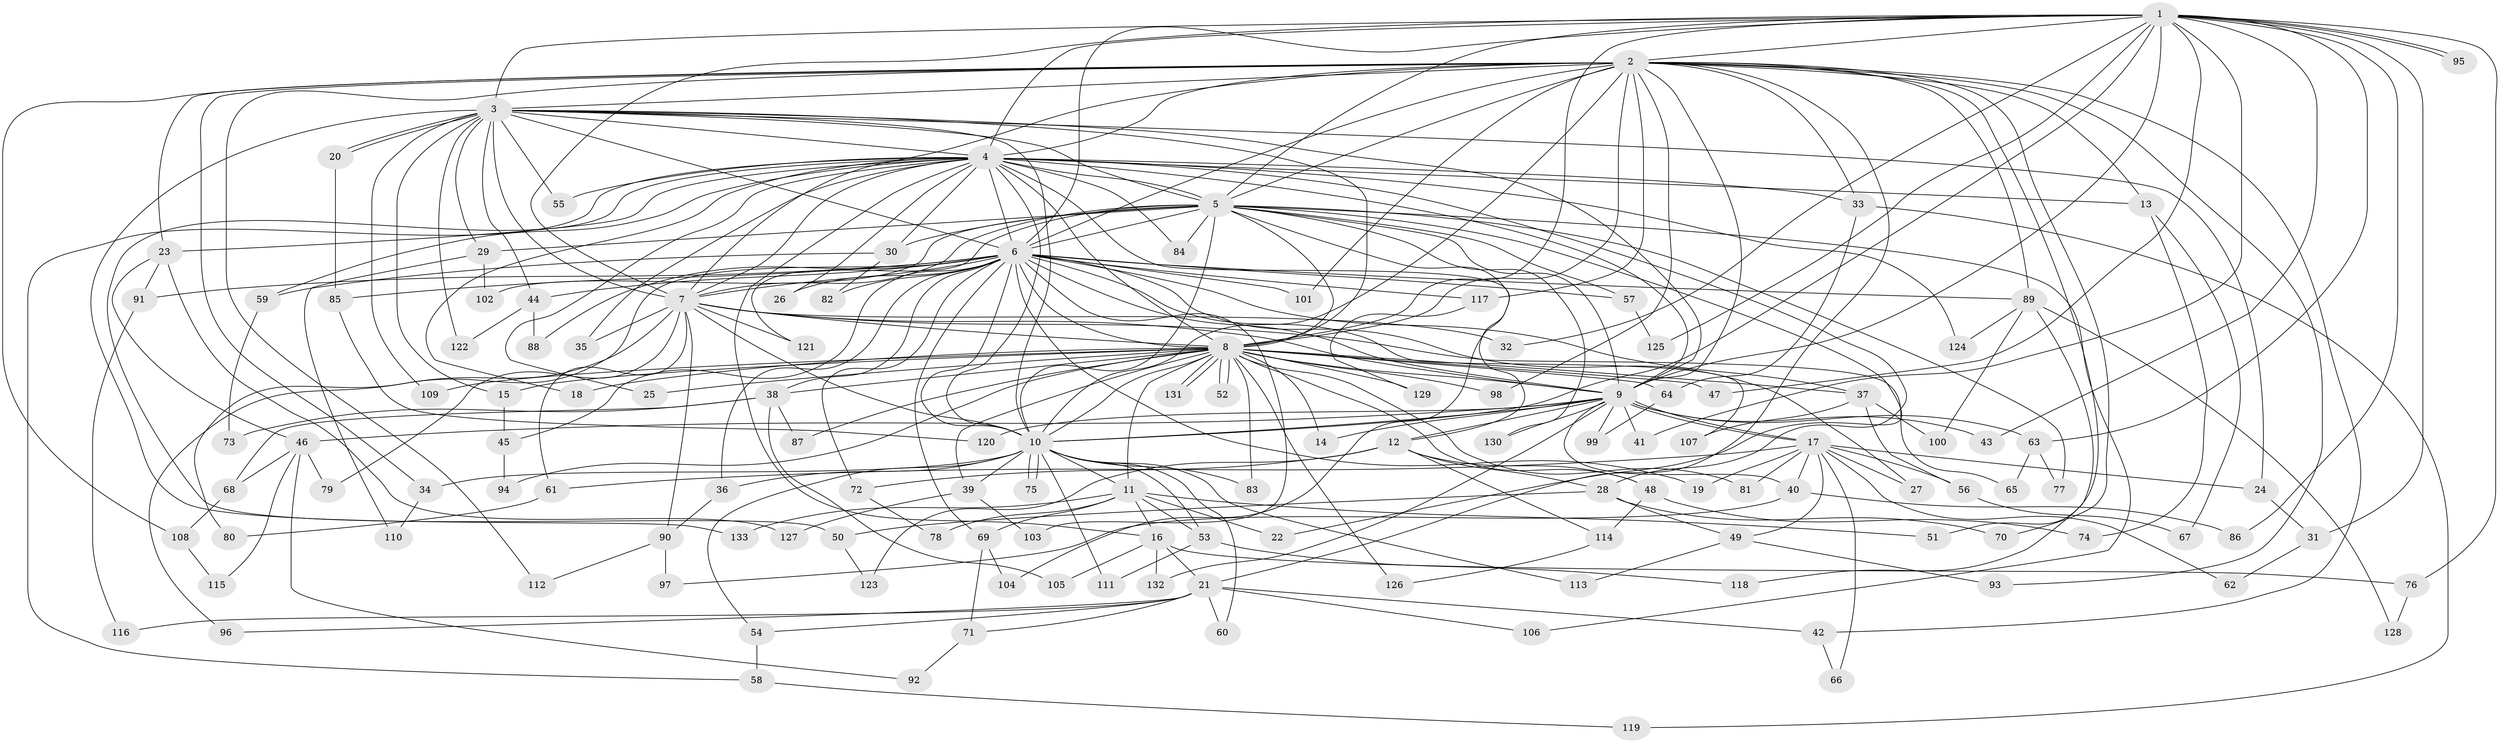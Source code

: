 // Generated by graph-tools (version 1.1) at 2025/49/03/09/25 03:49:39]
// undirected, 133 vertices, 291 edges
graph export_dot {
graph [start="1"]
  node [color=gray90,style=filled];
  1;
  2;
  3;
  4;
  5;
  6;
  7;
  8;
  9;
  10;
  11;
  12;
  13;
  14;
  15;
  16;
  17;
  18;
  19;
  20;
  21;
  22;
  23;
  24;
  25;
  26;
  27;
  28;
  29;
  30;
  31;
  32;
  33;
  34;
  35;
  36;
  37;
  38;
  39;
  40;
  41;
  42;
  43;
  44;
  45;
  46;
  47;
  48;
  49;
  50;
  51;
  52;
  53;
  54;
  55;
  56;
  57;
  58;
  59;
  60;
  61;
  62;
  63;
  64;
  65;
  66;
  67;
  68;
  69;
  70;
  71;
  72;
  73;
  74;
  75;
  76;
  77;
  78;
  79;
  80;
  81;
  82;
  83;
  84;
  85;
  86;
  87;
  88;
  89;
  90;
  91;
  92;
  93;
  94;
  95;
  96;
  97;
  98;
  99;
  100;
  101;
  102;
  103;
  104;
  105;
  106;
  107;
  108;
  109;
  110;
  111;
  112;
  113;
  114;
  115;
  116;
  117;
  118;
  119;
  120;
  121;
  122;
  123;
  124;
  125;
  126;
  127;
  128;
  129;
  130;
  131;
  132;
  133;
  1 -- 2;
  1 -- 3;
  1 -- 4;
  1 -- 5;
  1 -- 6;
  1 -- 7;
  1 -- 8;
  1 -- 9;
  1 -- 10;
  1 -- 31;
  1 -- 32;
  1 -- 41;
  1 -- 43;
  1 -- 47;
  1 -- 63;
  1 -- 76;
  1 -- 86;
  1 -- 95;
  1 -- 95;
  1 -- 125;
  2 -- 3;
  2 -- 4;
  2 -- 5;
  2 -- 6;
  2 -- 7;
  2 -- 8;
  2 -- 9;
  2 -- 10;
  2 -- 13;
  2 -- 21;
  2 -- 23;
  2 -- 33;
  2 -- 34;
  2 -- 42;
  2 -- 51;
  2 -- 70;
  2 -- 89;
  2 -- 93;
  2 -- 98;
  2 -- 101;
  2 -- 108;
  2 -- 112;
  2 -- 117;
  3 -- 4;
  3 -- 5;
  3 -- 6;
  3 -- 7;
  3 -- 8;
  3 -- 9;
  3 -- 10;
  3 -- 15;
  3 -- 20;
  3 -- 20;
  3 -- 24;
  3 -- 29;
  3 -- 44;
  3 -- 55;
  3 -- 109;
  3 -- 122;
  3 -- 133;
  4 -- 5;
  4 -- 6;
  4 -- 7;
  4 -- 8;
  4 -- 9;
  4 -- 10;
  4 -- 12;
  4 -- 13;
  4 -- 16;
  4 -- 18;
  4 -- 23;
  4 -- 25;
  4 -- 26;
  4 -- 28;
  4 -- 30;
  4 -- 33;
  4 -- 35;
  4 -- 50;
  4 -- 55;
  4 -- 58;
  4 -- 59;
  4 -- 84;
  4 -- 124;
  5 -- 6;
  5 -- 7;
  5 -- 8;
  5 -- 9;
  5 -- 10;
  5 -- 22;
  5 -- 29;
  5 -- 30;
  5 -- 57;
  5 -- 77;
  5 -- 84;
  5 -- 102;
  5 -- 104;
  5 -- 106;
  5 -- 121;
  5 -- 130;
  6 -- 7;
  6 -- 8;
  6 -- 9;
  6 -- 10;
  6 -- 19;
  6 -- 26;
  6 -- 27;
  6 -- 36;
  6 -- 37;
  6 -- 38;
  6 -- 44;
  6 -- 45;
  6 -- 57;
  6 -- 69;
  6 -- 72;
  6 -- 80;
  6 -- 82;
  6 -- 85;
  6 -- 88;
  6 -- 89;
  6 -- 91;
  6 -- 101;
  6 -- 103;
  6 -- 107;
  6 -- 117;
  7 -- 8;
  7 -- 9;
  7 -- 10;
  7 -- 32;
  7 -- 35;
  7 -- 61;
  7 -- 65;
  7 -- 79;
  7 -- 90;
  7 -- 96;
  7 -- 121;
  8 -- 9;
  8 -- 10;
  8 -- 11;
  8 -- 14;
  8 -- 15;
  8 -- 18;
  8 -- 25;
  8 -- 37;
  8 -- 38;
  8 -- 39;
  8 -- 47;
  8 -- 48;
  8 -- 52;
  8 -- 52;
  8 -- 64;
  8 -- 81;
  8 -- 83;
  8 -- 87;
  8 -- 94;
  8 -- 98;
  8 -- 109;
  8 -- 126;
  8 -- 129;
  8 -- 131;
  8 -- 131;
  9 -- 10;
  9 -- 12;
  9 -- 14;
  9 -- 17;
  9 -- 17;
  9 -- 40;
  9 -- 41;
  9 -- 43;
  9 -- 46;
  9 -- 63;
  9 -- 99;
  9 -- 120;
  9 -- 130;
  9 -- 132;
  10 -- 11;
  10 -- 34;
  10 -- 36;
  10 -- 39;
  10 -- 53;
  10 -- 54;
  10 -- 60;
  10 -- 75;
  10 -- 75;
  10 -- 83;
  10 -- 111;
  10 -- 113;
  11 -- 16;
  11 -- 22;
  11 -- 51;
  11 -- 53;
  11 -- 69;
  11 -- 78;
  11 -- 133;
  12 -- 28;
  12 -- 48;
  12 -- 72;
  12 -- 114;
  12 -- 123;
  13 -- 67;
  13 -- 74;
  15 -- 45;
  16 -- 21;
  16 -- 76;
  16 -- 105;
  16 -- 132;
  17 -- 19;
  17 -- 24;
  17 -- 27;
  17 -- 40;
  17 -- 49;
  17 -- 56;
  17 -- 61;
  17 -- 62;
  17 -- 66;
  17 -- 81;
  20 -- 85;
  21 -- 42;
  21 -- 54;
  21 -- 60;
  21 -- 71;
  21 -- 96;
  21 -- 106;
  21 -- 116;
  23 -- 46;
  23 -- 91;
  23 -- 127;
  24 -- 31;
  28 -- 49;
  28 -- 50;
  28 -- 70;
  29 -- 102;
  29 -- 110;
  30 -- 59;
  30 -- 82;
  31 -- 62;
  33 -- 64;
  33 -- 119;
  34 -- 110;
  36 -- 90;
  37 -- 56;
  37 -- 100;
  37 -- 107;
  38 -- 68;
  38 -- 73;
  38 -- 87;
  38 -- 105;
  39 -- 103;
  39 -- 127;
  40 -- 86;
  40 -- 97;
  42 -- 66;
  44 -- 88;
  44 -- 122;
  45 -- 94;
  46 -- 68;
  46 -- 79;
  46 -- 92;
  46 -- 115;
  48 -- 74;
  48 -- 114;
  49 -- 93;
  49 -- 113;
  50 -- 123;
  53 -- 111;
  53 -- 118;
  54 -- 58;
  56 -- 67;
  57 -- 125;
  58 -- 119;
  59 -- 73;
  61 -- 80;
  63 -- 65;
  63 -- 77;
  64 -- 99;
  68 -- 108;
  69 -- 71;
  69 -- 104;
  71 -- 92;
  72 -- 78;
  76 -- 128;
  85 -- 120;
  89 -- 100;
  89 -- 118;
  89 -- 124;
  89 -- 128;
  90 -- 97;
  90 -- 112;
  91 -- 116;
  108 -- 115;
  114 -- 126;
  117 -- 129;
}
